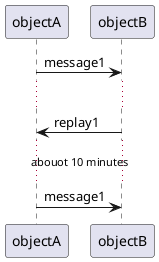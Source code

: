 @startuml
objectA -> objectB : message1
...
objectB -> objectA : replay1
... abouot 10 minutes ...
objectA -> objectB : message1
@enduml